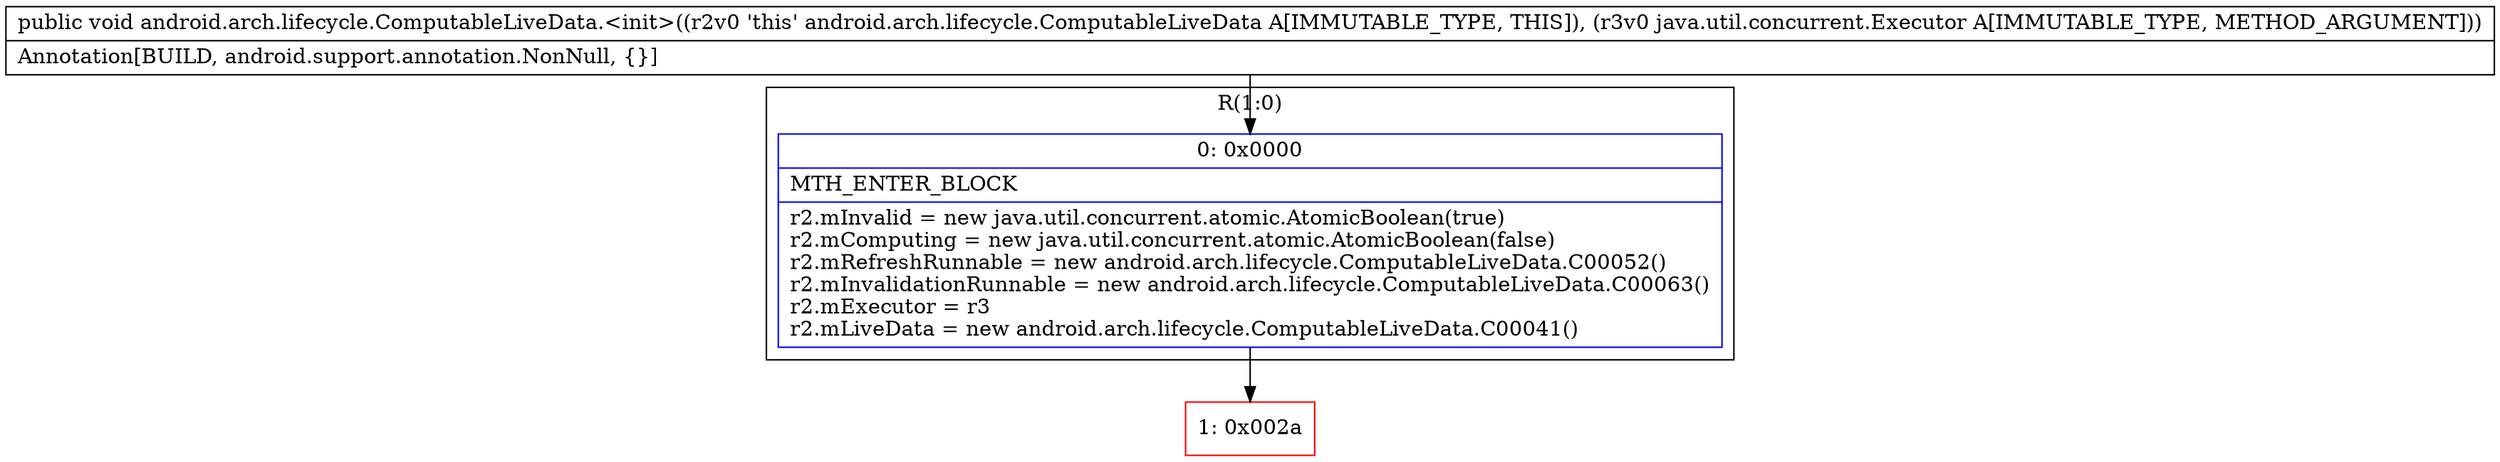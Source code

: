 digraph "CFG forandroid.arch.lifecycle.ComputableLiveData.\<init\>(Ljava\/util\/concurrent\/Executor;)V" {
subgraph cluster_Region_1356378133 {
label = "R(1:0)";
node [shape=record,color=blue];
Node_0 [shape=record,label="{0\:\ 0x0000|MTH_ENTER_BLOCK\l|r2.mInvalid = new java.util.concurrent.atomic.AtomicBoolean(true)\lr2.mComputing = new java.util.concurrent.atomic.AtomicBoolean(false)\lr2.mRefreshRunnable = new android.arch.lifecycle.ComputableLiveData.C00052()\lr2.mInvalidationRunnable = new android.arch.lifecycle.ComputableLiveData.C00063()\lr2.mExecutor = r3\lr2.mLiveData = new android.arch.lifecycle.ComputableLiveData.C00041()\l}"];
}
Node_1 [shape=record,color=red,label="{1\:\ 0x002a}"];
MethodNode[shape=record,label="{public void android.arch.lifecycle.ComputableLiveData.\<init\>((r2v0 'this' android.arch.lifecycle.ComputableLiveData A[IMMUTABLE_TYPE, THIS]), (r3v0 java.util.concurrent.Executor A[IMMUTABLE_TYPE, METHOD_ARGUMENT]))  | Annotation[BUILD, android.support.annotation.NonNull, \{\}]\l}"];
MethodNode -> Node_0;
Node_0 -> Node_1;
}

